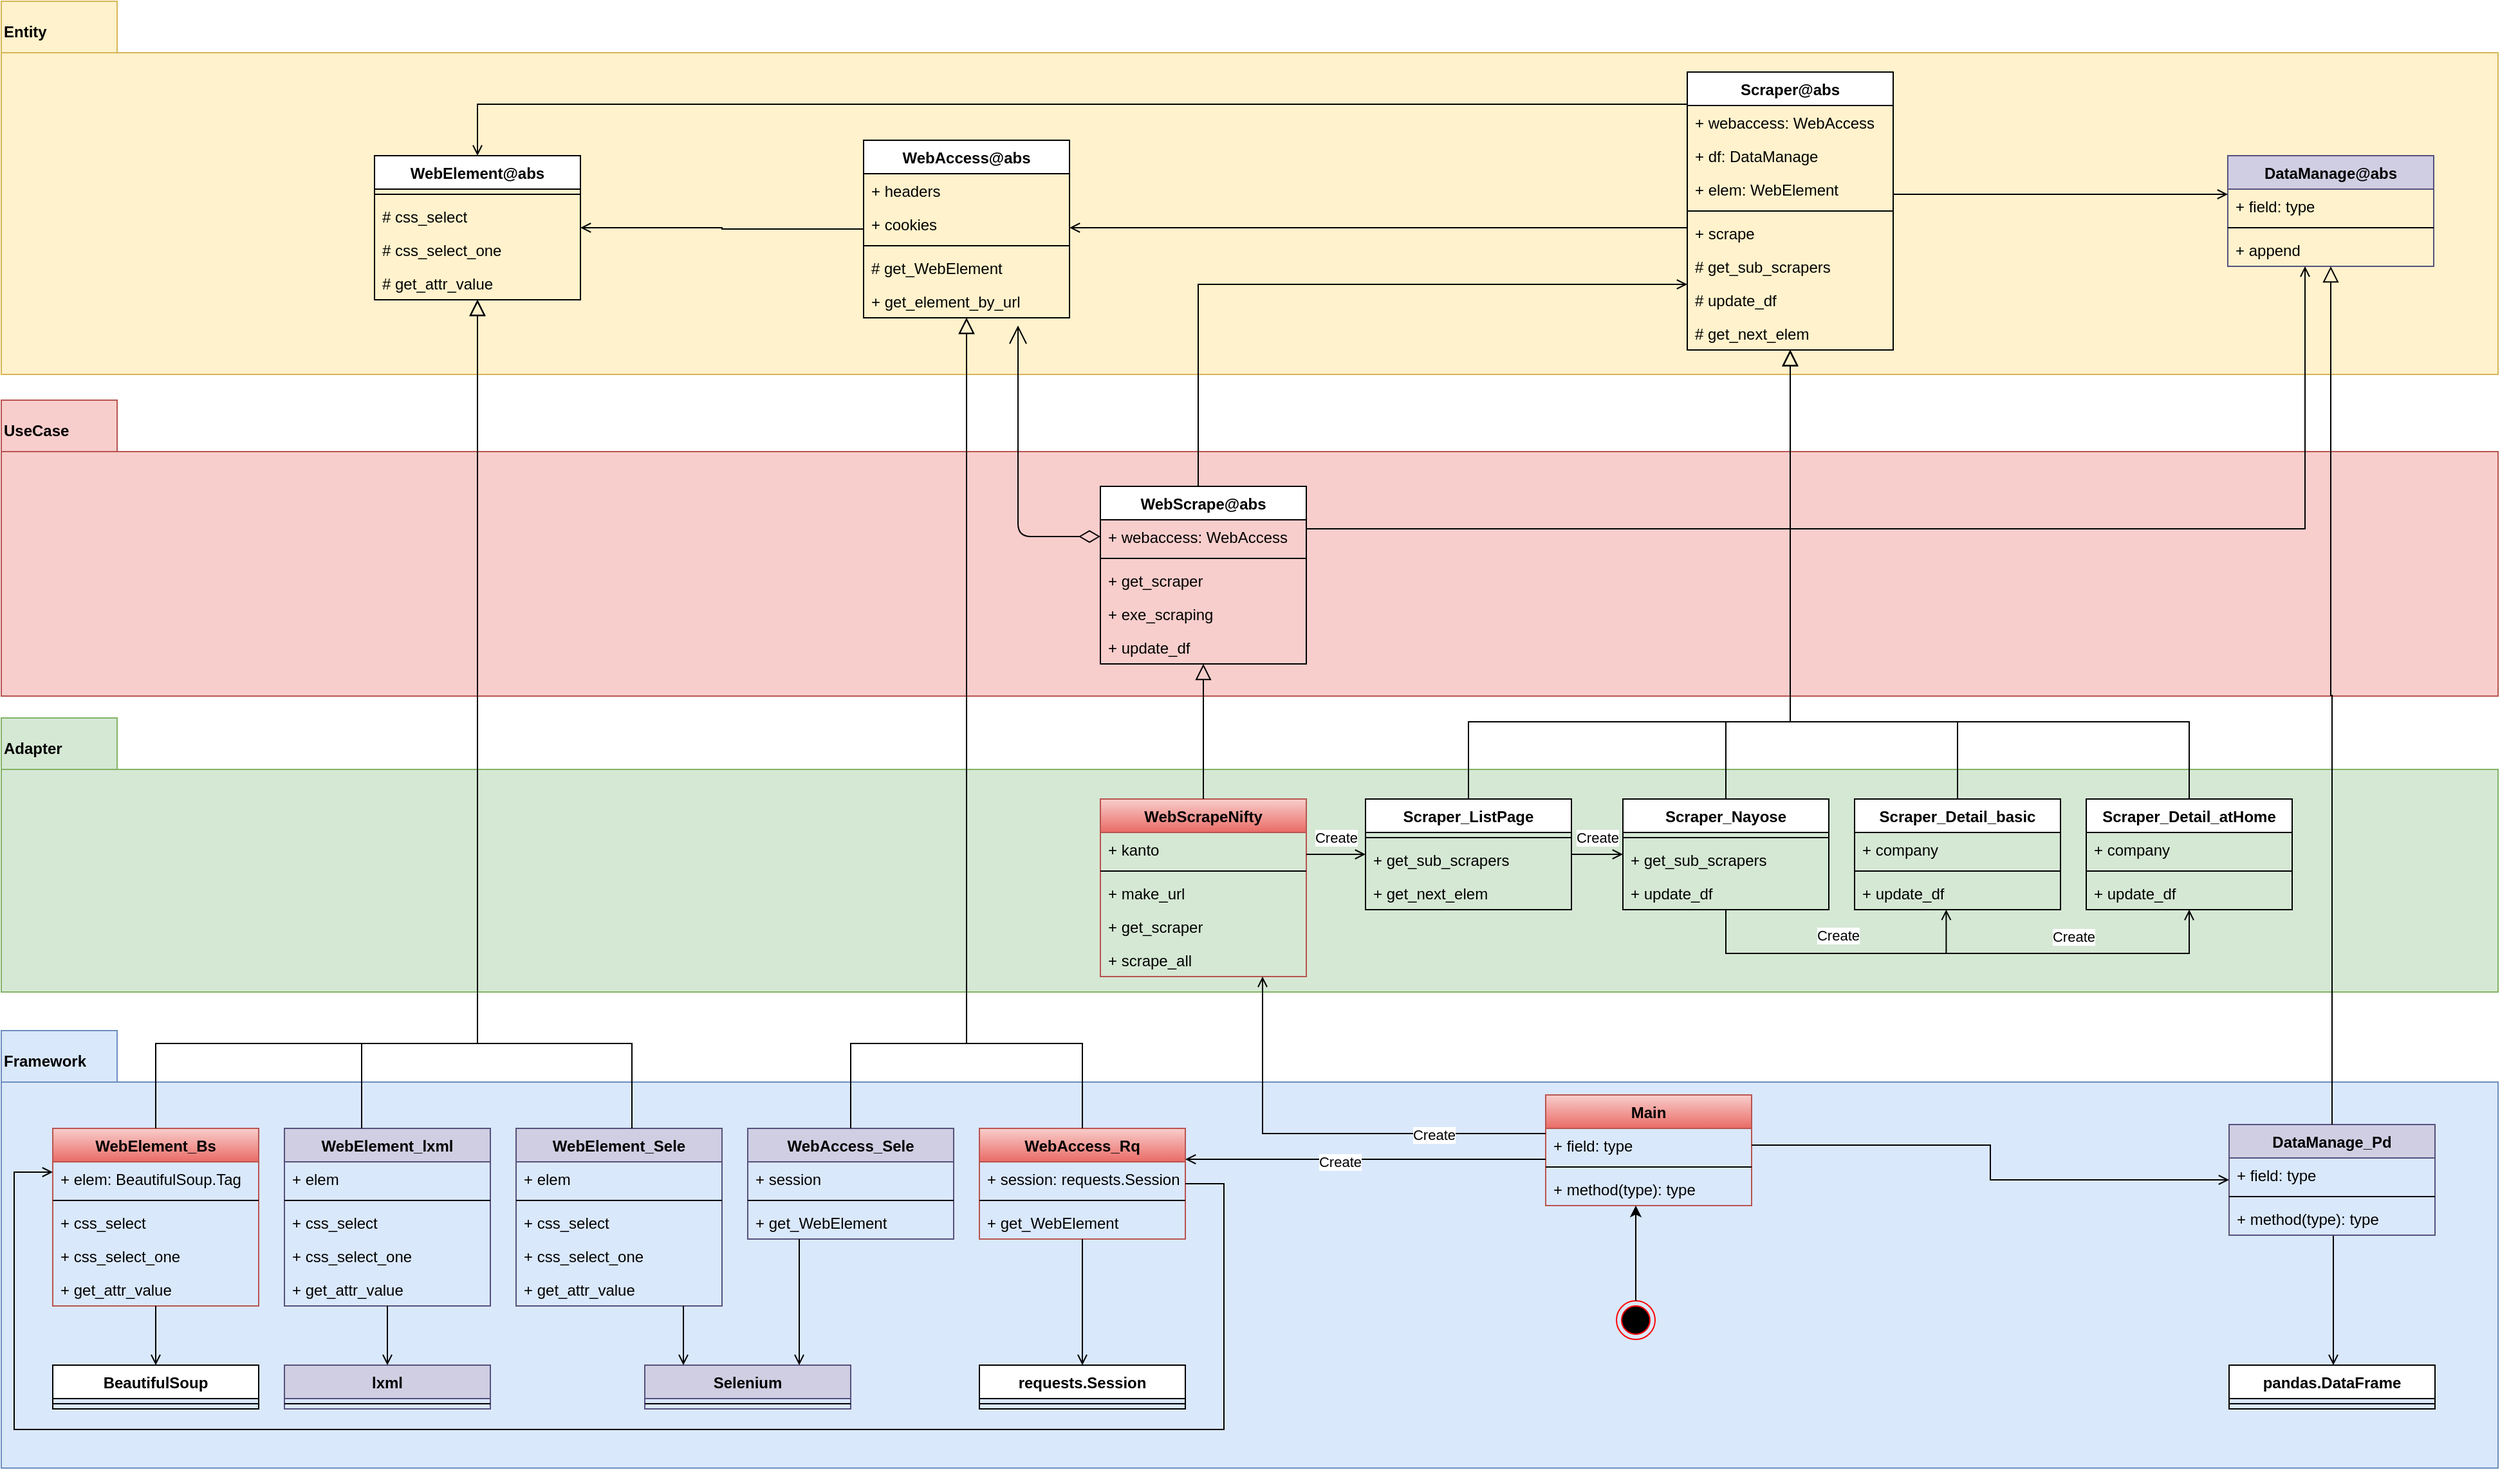 <mxfile version="14.6.13" type="device"><diagram id="C5RBs43oDa-KdzZeNtuy" name="Page-1"><mxGraphModel dx="2782" dy="967" grid="1" gridSize="10" guides="1" tooltips="1" connect="1" arrows="1" fold="1" page="1" pageScale="1" pageWidth="827" pageHeight="1169" math="0" shadow="0"><root><mxCell id="WIyWlLk6GJQsqaUBKTNV-0"/><mxCell id="WIyWlLk6GJQsqaUBKTNV-1" parent="WIyWlLk6GJQsqaUBKTNV-0"/><mxCell id="QwJdsq5c2TZ48bUvp5mV-26" value="Framework" style="shape=folder;fontStyle=1;spacingTop=10;tabWidth=90;tabHeight=40;tabPosition=left;html=1;verticalAlign=top;align=left;fillColor=#dae8fc;strokeColor=#6c8ebf;" parent="WIyWlLk6GJQsqaUBKTNV-1" vertex="1"><mxGeometry x="-600" y="870" width="1940" height="340" as="geometry"/></mxCell><mxCell id="QwJdsq5c2TZ48bUvp5mV-24" value="Entity" style="shape=folder;fontStyle=1;spacingTop=10;tabWidth=90;tabHeight=40;tabPosition=left;html=1;verticalAlign=top;align=left;fillColor=#fff2cc;strokeColor=#d6b656;" parent="WIyWlLk6GJQsqaUBKTNV-1" vertex="1"><mxGeometry x="-600" y="70" width="1940" height="290" as="geometry"/></mxCell><mxCell id="QwJdsq5c2TZ48bUvp5mV-22" value="Adapter" style="shape=folder;fontStyle=1;spacingTop=10;tabWidth=90;tabHeight=40;tabPosition=left;html=1;verticalAlign=top;align=left;fillColor=#d5e8d4;strokeColor=#82b366;" parent="WIyWlLk6GJQsqaUBKTNV-1" vertex="1"><mxGeometry x="-600" y="627" width="1940" height="213" as="geometry"/></mxCell><mxCell id="QwJdsq5c2TZ48bUvp5mV-20" value="UseCase" style="shape=folder;fontStyle=1;spacingTop=10;tabWidth=90;tabHeight=40;tabPosition=left;html=1;verticalAlign=top;align=left;fillColor=#f8cecc;strokeColor=#b85450;" parent="WIyWlLk6GJQsqaUBKTNV-1" vertex="1"><mxGeometry x="-600" y="380" width="1940" height="230" as="geometry"/></mxCell><mxCell id="zkfFHV4jXpPFQw0GAbJ--16" value="" style="endArrow=block;endSize=10;endFill=0;shadow=0;strokeWidth=1;rounded=0;edgeStyle=elbowEdgeStyle;elbow=vertical;exitX=0.5;exitY=0;exitDx=0;exitDy=0;" parent="WIyWlLk6GJQsqaUBKTNV-1" source="zy61jj7YORoIsGIJVYtV-12" target="QwJdsq5c2TZ48bUvp5mV-3" edge="1"><mxGeometry width="160" relative="1" as="geometry"><mxPoint x="210" y="463" as="sourcePoint"/><mxPoint x="660" y="700" as="targetPoint"/><Array as="points"><mxPoint x="660" y="630"/></Array></mxGeometry></mxCell><mxCell id="zy61jj7YORoIsGIJVYtV-0" value="WebScrape@abs" style="swimlane;fontStyle=1;align=center;verticalAlign=top;childLayout=stackLayout;horizontal=1;startSize=26;horizontalStack=0;resizeParent=1;resizeParentMax=0;resizeLast=0;collapsible=1;marginBottom=0;" parent="WIyWlLk6GJQsqaUBKTNV-1" vertex="1"><mxGeometry x="254" y="447" width="160" height="138" as="geometry"/></mxCell><mxCell id="zy61jj7YORoIsGIJVYtV-1" value="+ webaccess: WebAccess" style="text;strokeColor=none;fillColor=none;align=left;verticalAlign=top;spacingLeft=4;spacingRight=4;overflow=hidden;rotatable=0;points=[[0,0.5],[1,0.5]];portConstraint=eastwest;" parent="zy61jj7YORoIsGIJVYtV-0" vertex="1"><mxGeometry y="26" width="160" height="26" as="geometry"/></mxCell><mxCell id="zy61jj7YORoIsGIJVYtV-2" value="" style="line;strokeWidth=1;fillColor=none;align=left;verticalAlign=middle;spacingTop=-1;spacingLeft=3;spacingRight=3;rotatable=0;labelPosition=right;points=[];portConstraint=eastwest;" parent="zy61jj7YORoIsGIJVYtV-0" vertex="1"><mxGeometry y="52" width="160" height="8" as="geometry"/></mxCell><mxCell id="zy61jj7YORoIsGIJVYtV-33" value="+ get_scraper" style="text;strokeColor=none;fillColor=none;align=left;verticalAlign=top;spacingLeft=4;spacingRight=4;overflow=hidden;rotatable=0;points=[[0,0.5],[1,0.5]];portConstraint=eastwest;" parent="zy61jj7YORoIsGIJVYtV-0" vertex="1"><mxGeometry y="60" width="160" height="26" as="geometry"/></mxCell><mxCell id="zy61jj7YORoIsGIJVYtV-3" value="+ exe_scraping" style="text;strokeColor=none;fillColor=none;align=left;verticalAlign=top;spacingLeft=4;spacingRight=4;overflow=hidden;rotatable=0;points=[[0,0.5],[1,0.5]];portConstraint=eastwest;" parent="zy61jj7YORoIsGIJVYtV-0" vertex="1"><mxGeometry y="86" width="160" height="26" as="geometry"/></mxCell><mxCell id="c8L83GlxdkE4taiBpQjL-0" value="+ update_df" style="text;strokeColor=none;fillColor=none;align=left;verticalAlign=top;spacingLeft=4;spacingRight=4;overflow=hidden;rotatable=0;points=[[0,0.5],[1,0.5]];portConstraint=eastwest;" vertex="1" parent="zy61jj7YORoIsGIJVYtV-0"><mxGeometry y="112" width="160" height="26" as="geometry"/></mxCell><mxCell id="zy61jj7YORoIsGIJVYtV-4" value="WebScrapeNifty" style="swimlane;fontStyle=1;align=center;verticalAlign=top;childLayout=stackLayout;horizontal=1;startSize=26;horizontalStack=0;resizeParent=1;resizeParentMax=0;resizeLast=0;collapsible=1;marginBottom=0;gradientColor=#ea6b66;fillColor=#f8cecc;strokeColor=#b85450;" parent="WIyWlLk6GJQsqaUBKTNV-1" vertex="1"><mxGeometry x="254" y="690" width="160" height="138" as="geometry"/></mxCell><mxCell id="zy61jj7YORoIsGIJVYtV-5" value="+ kanto" style="text;strokeColor=none;fillColor=none;align=left;verticalAlign=top;spacingLeft=4;spacingRight=4;overflow=hidden;rotatable=0;points=[[0,0.5],[1,0.5]];portConstraint=eastwest;" parent="zy61jj7YORoIsGIJVYtV-4" vertex="1"><mxGeometry y="26" width="160" height="26" as="geometry"/></mxCell><mxCell id="zy61jj7YORoIsGIJVYtV-6" value="" style="line;strokeWidth=1;fillColor=none;align=left;verticalAlign=middle;spacingTop=-1;spacingLeft=3;spacingRight=3;rotatable=0;labelPosition=right;points=[];portConstraint=eastwest;" parent="zy61jj7YORoIsGIJVYtV-4" vertex="1"><mxGeometry y="52" width="160" height="8" as="geometry"/></mxCell><mxCell id="zy61jj7YORoIsGIJVYtV-7" value="+ make_url" style="text;strokeColor=none;fillColor=none;align=left;verticalAlign=top;spacingLeft=4;spacingRight=4;overflow=hidden;rotatable=0;points=[[0,0.5],[1,0.5]];portConstraint=eastwest;" parent="zy61jj7YORoIsGIJVYtV-4" vertex="1"><mxGeometry y="60" width="160" height="26" as="geometry"/></mxCell><mxCell id="c8L83GlxdkE4taiBpQjL-11" value="+ get_scraper" style="text;strokeColor=none;fillColor=none;align=left;verticalAlign=top;spacingLeft=4;spacingRight=4;overflow=hidden;rotatable=0;points=[[0,0.5],[1,0.5]];portConstraint=eastwest;" vertex="1" parent="zy61jj7YORoIsGIJVYtV-4"><mxGeometry y="86" width="160" height="26" as="geometry"/></mxCell><mxCell id="QwJdsq5c2TZ48bUvp5mV-16" value="+ scrape_all" style="text;strokeColor=none;fillColor=none;align=left;verticalAlign=top;spacingLeft=4;spacingRight=4;overflow=hidden;rotatable=0;points=[[0,0.5],[1,0.5]];portConstraint=eastwest;" parent="zy61jj7YORoIsGIJVYtV-4" vertex="1"><mxGeometry y="112" width="160" height="26" as="geometry"/></mxCell><mxCell id="zy61jj7YORoIsGIJVYtV-8" value="Scraper@abs" style="swimlane;fontStyle=1;align=center;verticalAlign=top;childLayout=stackLayout;horizontal=1;startSize=26;horizontalStack=0;resizeParent=1;resizeParentMax=0;resizeLast=0;collapsible=1;marginBottom=0;" parent="WIyWlLk6GJQsqaUBKTNV-1" vertex="1"><mxGeometry x="710" y="125" width="160" height="216" as="geometry"/></mxCell><mxCell id="zy61jj7YORoIsGIJVYtV-9" value="+ webaccess: WebAccess" style="text;strokeColor=none;fillColor=none;align=left;verticalAlign=top;spacingLeft=4;spacingRight=4;overflow=hidden;rotatable=0;points=[[0,0.5],[1,0.5]];portConstraint=eastwest;" parent="zy61jj7YORoIsGIJVYtV-8" vertex="1"><mxGeometry y="26" width="160" height="26" as="geometry"/></mxCell><mxCell id="QwJdsq5c2TZ48bUvp5mV-18" value="+ df: DataManage" style="text;strokeColor=none;fillColor=none;align=left;verticalAlign=top;spacingLeft=4;spacingRight=4;overflow=hidden;rotatable=0;points=[[0,0.5],[1,0.5]];portConstraint=eastwest;" parent="zy61jj7YORoIsGIJVYtV-8" vertex="1"><mxGeometry y="52" width="160" height="26" as="geometry"/></mxCell><mxCell id="QwJdsq5c2TZ48bUvp5mV-19" value="+ elem: WebElement" style="text;strokeColor=none;fillColor=none;align=left;verticalAlign=top;spacingLeft=4;spacingRight=4;overflow=hidden;rotatable=0;points=[[0,0.5],[1,0.5]];portConstraint=eastwest;" parent="zy61jj7YORoIsGIJVYtV-8" vertex="1"><mxGeometry y="78" width="160" height="26" as="geometry"/></mxCell><mxCell id="zy61jj7YORoIsGIJVYtV-10" value="" style="line;strokeWidth=1;fillColor=none;align=left;verticalAlign=middle;spacingTop=-1;spacingLeft=3;spacingRight=3;rotatable=0;labelPosition=right;points=[];portConstraint=eastwest;" parent="zy61jj7YORoIsGIJVYtV-8" vertex="1"><mxGeometry y="104" width="160" height="8" as="geometry"/></mxCell><mxCell id="QwJdsq5c2TZ48bUvp5mV-0" value="+ scrape" style="text;strokeColor=none;fillColor=none;align=left;verticalAlign=top;spacingLeft=4;spacingRight=4;overflow=hidden;rotatable=0;points=[[0,0.5],[1,0.5]];portConstraint=eastwest;" parent="zy61jj7YORoIsGIJVYtV-8" vertex="1"><mxGeometry y="112" width="160" height="26" as="geometry"/></mxCell><mxCell id="QwJdsq5c2TZ48bUvp5mV-1" value="# get_sub_scrapers" style="text;strokeColor=none;fillColor=none;align=left;verticalAlign=top;spacingLeft=4;spacingRight=4;overflow=hidden;rotatable=0;points=[[0,0.5],[1,0.5]];portConstraint=eastwest;" parent="zy61jj7YORoIsGIJVYtV-8" vertex="1"><mxGeometry y="138" width="160" height="26" as="geometry"/></mxCell><mxCell id="QwJdsq5c2TZ48bUvp5mV-2" value="# update_df" style="text;strokeColor=none;fillColor=none;align=left;verticalAlign=top;spacingLeft=4;spacingRight=4;overflow=hidden;rotatable=0;points=[[0,0.5],[1,0.5]];portConstraint=eastwest;" parent="zy61jj7YORoIsGIJVYtV-8" vertex="1"><mxGeometry y="164" width="160" height="26" as="geometry"/></mxCell><mxCell id="QwJdsq5c2TZ48bUvp5mV-3" value="# get_next_elem" style="text;strokeColor=none;fillColor=none;align=left;verticalAlign=top;spacingLeft=4;spacingRight=4;overflow=hidden;rotatable=0;points=[[0,0.5],[1,0.5]];portConstraint=eastwest;" parent="zy61jj7YORoIsGIJVYtV-8" vertex="1"><mxGeometry y="190" width="160" height="26" as="geometry"/></mxCell><mxCell id="zy61jj7YORoIsGIJVYtV-12" value="Scraper_ListPage" style="swimlane;fontStyle=1;align=center;verticalAlign=top;childLayout=stackLayout;horizontal=1;startSize=26;horizontalStack=0;resizeParent=1;resizeParentMax=0;resizeLast=0;collapsible=1;marginBottom=0;" parent="WIyWlLk6GJQsqaUBKTNV-1" vertex="1"><mxGeometry x="460" y="690" width="160" height="86" as="geometry"/></mxCell><mxCell id="zy61jj7YORoIsGIJVYtV-14" value="" style="line;strokeWidth=1;fillColor=none;align=left;verticalAlign=middle;spacingTop=-1;spacingLeft=3;spacingRight=3;rotatable=0;labelPosition=right;points=[];portConstraint=eastwest;" parent="zy61jj7YORoIsGIJVYtV-12" vertex="1"><mxGeometry y="26" width="160" height="8" as="geometry"/></mxCell><mxCell id="QwJdsq5c2TZ48bUvp5mV-14" value="+ get_sub_scrapers" style="text;strokeColor=none;fillColor=none;align=left;verticalAlign=top;spacingLeft=4;spacingRight=4;overflow=hidden;rotatable=0;points=[[0,0.5],[1,0.5]];portConstraint=eastwest;" parent="zy61jj7YORoIsGIJVYtV-12" vertex="1"><mxGeometry y="34" width="160" height="26" as="geometry"/></mxCell><mxCell id="zy61jj7YORoIsGIJVYtV-15" value="+ get_next_elem" style="text;strokeColor=none;fillColor=none;align=left;verticalAlign=top;spacingLeft=4;spacingRight=4;overflow=hidden;rotatable=0;points=[[0,0.5],[1,0.5]];portConstraint=eastwest;" parent="zy61jj7YORoIsGIJVYtV-12" vertex="1"><mxGeometry y="60" width="160" height="26" as="geometry"/></mxCell><mxCell id="zy61jj7YORoIsGIJVYtV-18" value="Scraper_Nayose" style="swimlane;fontStyle=1;align=center;verticalAlign=top;childLayout=stackLayout;horizontal=1;startSize=26;horizontalStack=0;resizeParent=1;resizeParentMax=0;resizeLast=0;collapsible=1;marginBottom=0;" parent="WIyWlLk6GJQsqaUBKTNV-1" vertex="1"><mxGeometry x="660" y="690" width="160" height="86" as="geometry"/></mxCell><mxCell id="zy61jj7YORoIsGIJVYtV-20" value="" style="line;strokeWidth=1;fillColor=none;align=left;verticalAlign=middle;spacingTop=-1;spacingLeft=3;spacingRight=3;rotatable=0;labelPosition=right;points=[];portConstraint=eastwest;" parent="zy61jj7YORoIsGIJVYtV-18" vertex="1"><mxGeometry y="26" width="160" height="8" as="geometry"/></mxCell><mxCell id="QwJdsq5c2TZ48bUvp5mV-15" value="+ get_sub_scrapers" style="text;strokeColor=none;fillColor=none;align=left;verticalAlign=top;spacingLeft=4;spacingRight=4;overflow=hidden;rotatable=0;points=[[0,0.5],[1,0.5]];portConstraint=eastwest;" parent="zy61jj7YORoIsGIJVYtV-18" vertex="1"><mxGeometry y="34" width="160" height="26" as="geometry"/></mxCell><mxCell id="zy61jj7YORoIsGIJVYtV-21" value="+ update_df" style="text;strokeColor=none;fillColor=none;align=left;verticalAlign=top;spacingLeft=4;spacingRight=4;overflow=hidden;rotatable=0;points=[[0,0.5],[1,0.5]];portConstraint=eastwest;" parent="zy61jj7YORoIsGIJVYtV-18" vertex="1"><mxGeometry y="60" width="160" height="26" as="geometry"/></mxCell><mxCell id="zy61jj7YORoIsGIJVYtV-22" value="" style="endArrow=block;endSize=10;endFill=0;shadow=0;strokeWidth=1;rounded=0;edgeStyle=elbowEdgeStyle;elbow=vertical;exitX=0.5;exitY=0;exitDx=0;exitDy=0;entryX=0.5;entryY=1;entryDx=0;entryDy=0;entryPerimeter=0;" parent="WIyWlLk6GJQsqaUBKTNV-1" source="zy61jj7YORoIsGIJVYtV-18" target="QwJdsq5c2TZ48bUvp5mV-3" edge="1"><mxGeometry width="160" relative="1" as="geometry"><mxPoint x="950" y="356" as="sourcePoint"/><mxPoint x="730" y="610" as="targetPoint"/><Array as="points"><mxPoint x="790" y="630"/></Array></mxGeometry></mxCell><mxCell id="zy61jj7YORoIsGIJVYtV-23" value="Scraper_Detail_basic" style="swimlane;fontStyle=1;align=center;verticalAlign=top;childLayout=stackLayout;horizontal=1;startSize=26;horizontalStack=0;resizeParent=1;resizeParentMax=0;resizeLast=0;collapsible=1;marginBottom=0;" parent="WIyWlLk6GJQsqaUBKTNV-1" vertex="1"><mxGeometry x="840" y="690" width="160" height="86" as="geometry"/></mxCell><mxCell id="zy61jj7YORoIsGIJVYtV-24" value="+ company" style="text;strokeColor=none;fillColor=none;align=left;verticalAlign=top;spacingLeft=4;spacingRight=4;overflow=hidden;rotatable=0;points=[[0,0.5],[1,0.5]];portConstraint=eastwest;" parent="zy61jj7YORoIsGIJVYtV-23" vertex="1"><mxGeometry y="26" width="160" height="26" as="geometry"/></mxCell><mxCell id="zy61jj7YORoIsGIJVYtV-25" value="" style="line;strokeWidth=1;fillColor=none;align=left;verticalAlign=middle;spacingTop=-1;spacingLeft=3;spacingRight=3;rotatable=0;labelPosition=right;points=[];portConstraint=eastwest;" parent="zy61jj7YORoIsGIJVYtV-23" vertex="1"><mxGeometry y="52" width="160" height="8" as="geometry"/></mxCell><mxCell id="zy61jj7YORoIsGIJVYtV-26" value="+ update_df" style="text;strokeColor=none;fillColor=none;align=left;verticalAlign=top;spacingLeft=4;spacingRight=4;overflow=hidden;rotatable=0;points=[[0,0.5],[1,0.5]];portConstraint=eastwest;" parent="zy61jj7YORoIsGIJVYtV-23" vertex="1"><mxGeometry y="60" width="160" height="26" as="geometry"/></mxCell><mxCell id="zy61jj7YORoIsGIJVYtV-27" value="" style="endArrow=block;endSize=10;endFill=0;shadow=0;strokeWidth=1;rounded=0;edgeStyle=elbowEdgeStyle;elbow=vertical;" parent="WIyWlLk6GJQsqaUBKTNV-1" source="zy61jj7YORoIsGIJVYtV-23" target="zy61jj7YORoIsGIJVYtV-8" edge="1"><mxGeometry width="160" relative="1" as="geometry"><mxPoint x="1150" y="356" as="sourcePoint"/><mxPoint x="790" y="650" as="targetPoint"/><Array as="points"><mxPoint x="790" y="630"/></Array></mxGeometry></mxCell><mxCell id="zy61jj7YORoIsGIJVYtV-28" value="" style="endArrow=block;endSize=10;endFill=0;shadow=0;strokeWidth=1;rounded=0;exitX=0.5;exitY=0;exitDx=0;exitDy=0;edgeStyle=elbowEdgeStyle;" parent="WIyWlLk6GJQsqaUBKTNV-1" source="zy61jj7YORoIsGIJVYtV-4" target="zy61jj7YORoIsGIJVYtV-0" edge="1"><mxGeometry width="160" relative="1" as="geometry"><mxPoint x="380" y="864.5" as="sourcePoint"/><mxPoint x="308.08" y="600.988" as="targetPoint"/></mxGeometry></mxCell><mxCell id="zy61jj7YORoIsGIJVYtV-30" style="edgeStyle=orthogonalEdgeStyle;rounded=0;orthogonalLoop=1;jettySize=auto;html=1;endArrow=open;endFill=0;" parent="WIyWlLk6GJQsqaUBKTNV-1" source="zy61jj7YORoIsGIJVYtV-4" target="zy61jj7YORoIsGIJVYtV-12" edge="1"><mxGeometry relative="1" as="geometry"><mxPoint x="389" y="703" as="sourcePoint"/><mxPoint x="440" y="703" as="targetPoint"/><Array as="points"><mxPoint x="430" y="733"/><mxPoint x="430" y="733"/></Array></mxGeometry></mxCell><mxCell id="QwJdsq5c2TZ48bUvp5mV-179" value="Create" style="edgeLabel;html=1;align=center;verticalAlign=middle;resizable=0;points=[];" parent="zy61jj7YORoIsGIJVYtV-30" vertex="1" connectable="0"><mxGeometry x="-0.362" relative="1" as="geometry"><mxPoint x="8" y="-13" as="offset"/></mxGeometry></mxCell><mxCell id="QwJdsq5c2TZ48bUvp5mV-5" style="edgeStyle=orthogonalEdgeStyle;rounded=0;orthogonalLoop=1;jettySize=auto;html=1;endArrow=open;endFill=0;" parent="WIyWlLk6GJQsqaUBKTNV-1" source="zy61jj7YORoIsGIJVYtV-12" target="zy61jj7YORoIsGIJVYtV-18" edge="1"><mxGeometry relative="1" as="geometry"><mxPoint x="600" y="705" as="sourcePoint"/><mxPoint x="650" y="705" as="targetPoint"/><Array as="points"/></mxGeometry></mxCell><mxCell id="QwJdsq5c2TZ48bUvp5mV-110" value="Create" style="edgeLabel;html=1;align=center;verticalAlign=middle;resizable=0;points=[];" parent="QwJdsq5c2TZ48bUvp5mV-5" vertex="1" connectable="0"><mxGeometry x="0.225" relative="1" as="geometry"><mxPoint x="-5" y="-13" as="offset"/></mxGeometry></mxCell><mxCell id="QwJdsq5c2TZ48bUvp5mV-6" style="edgeStyle=elbowEdgeStyle;rounded=0;orthogonalLoop=1;jettySize=auto;html=1;elbow=vertical;entryX=0.445;entryY=0.998;entryDx=0;entryDy=0;entryPerimeter=0;endArrow=open;endFill=0;" parent="WIyWlLk6GJQsqaUBKTNV-1" source="zy61jj7YORoIsGIJVYtV-18" target="zy61jj7YORoIsGIJVYtV-26" edge="1"><mxGeometry relative="1" as="geometry"><mxPoint x="380" y="909" as="sourcePoint"/><mxPoint x="550" y="831" as="targetPoint"/><Array as="points"><mxPoint x="840" y="810"/></Array></mxGeometry></mxCell><mxCell id="QwJdsq5c2TZ48bUvp5mV-113" value="Create" style="edgeLabel;html=1;align=center;verticalAlign=middle;resizable=0;points=[];" parent="QwJdsq5c2TZ48bUvp5mV-6" vertex="1" connectable="0"><mxGeometry x="0.859" y="1" relative="1" as="geometry"><mxPoint x="-83" y="3" as="offset"/></mxGeometry></mxCell><mxCell id="QwJdsq5c2TZ48bUvp5mV-7" value="Scraper_Detail_atHome" style="swimlane;fontStyle=1;align=center;verticalAlign=top;childLayout=stackLayout;horizontal=1;startSize=26;horizontalStack=0;resizeParent=1;resizeParentMax=0;resizeLast=0;collapsible=1;marginBottom=0;" parent="WIyWlLk6GJQsqaUBKTNV-1" vertex="1"><mxGeometry x="1020" y="690" width="160" height="86" as="geometry"/></mxCell><mxCell id="QwJdsq5c2TZ48bUvp5mV-8" value="+ company" style="text;strokeColor=none;fillColor=none;align=left;verticalAlign=top;spacingLeft=4;spacingRight=4;overflow=hidden;rotatable=0;points=[[0,0.5],[1,0.5]];portConstraint=eastwest;" parent="QwJdsq5c2TZ48bUvp5mV-7" vertex="1"><mxGeometry y="26" width="160" height="26" as="geometry"/></mxCell><mxCell id="QwJdsq5c2TZ48bUvp5mV-9" value="" style="line;strokeWidth=1;fillColor=none;align=left;verticalAlign=middle;spacingTop=-1;spacingLeft=3;spacingRight=3;rotatable=0;labelPosition=right;points=[];portConstraint=eastwest;" parent="QwJdsq5c2TZ48bUvp5mV-7" vertex="1"><mxGeometry y="52" width="160" height="8" as="geometry"/></mxCell><mxCell id="QwJdsq5c2TZ48bUvp5mV-10" value="+ update_df" style="text;strokeColor=none;fillColor=none;align=left;verticalAlign=top;spacingLeft=4;spacingRight=4;overflow=hidden;rotatable=0;points=[[0,0.5],[1,0.5]];portConstraint=eastwest;" parent="QwJdsq5c2TZ48bUvp5mV-7" vertex="1"><mxGeometry y="60" width="160" height="26" as="geometry"/></mxCell><mxCell id="QwJdsq5c2TZ48bUvp5mV-11" value="" style="endArrow=block;endSize=10;endFill=0;shadow=0;strokeWidth=1;rounded=0;edgeStyle=elbowEdgeStyle;elbow=vertical;" parent="WIyWlLk6GJQsqaUBKTNV-1" source="QwJdsq5c2TZ48bUvp5mV-7" target="QwJdsq5c2TZ48bUvp5mV-3" edge="1"><mxGeometry width="160" relative="1" as="geometry"><mxPoint x="940" y="710" as="sourcePoint"/><mxPoint x="740" y="620" as="targetPoint"/><Array as="points"><mxPoint x="930" y="630"/></Array></mxGeometry></mxCell><mxCell id="QwJdsq5c2TZ48bUvp5mV-13" style="edgeStyle=elbowEdgeStyle;rounded=0;orthogonalLoop=1;jettySize=auto;html=1;elbow=vertical;endArrow=open;endFill=0;" parent="WIyWlLk6GJQsqaUBKTNV-1" source="zy61jj7YORoIsGIJVYtV-18" target="QwJdsq5c2TZ48bUvp5mV-10" edge="1"><mxGeometry relative="1" as="geometry"><mxPoint x="830" y="743" as="sourcePoint"/><mxPoint x="950" y="800" as="targetPoint"/><Array as="points"><mxPoint x="930" y="810"/></Array></mxGeometry></mxCell><mxCell id="QwJdsq5c2TZ48bUvp5mV-112" value="Create" style="edgeLabel;html=1;align=center;verticalAlign=middle;resizable=0;points=[];" parent="QwJdsq5c2TZ48bUvp5mV-13" vertex="1" connectable="0"><mxGeometry x="-0.446" y="1" relative="1" as="geometry"><mxPoint x="185" y="-12" as="offset"/></mxGeometry></mxCell><mxCell id="QwJdsq5c2TZ48bUvp5mV-25" style="edgeStyle=orthogonalEdgeStyle;rounded=0;orthogonalLoop=1;jettySize=auto;html=1;endArrow=open;endFill=0;" parent="WIyWlLk6GJQsqaUBKTNV-1" source="zy61jj7YORoIsGIJVYtV-0" target="zy61jj7YORoIsGIJVYtV-8" edge="1"><mxGeometry relative="1" as="geometry"><mxPoint x="399" y="783" as="sourcePoint"/><mxPoint x="450" y="783" as="targetPoint"/><Array as="points"><mxPoint x="330" y="290"/></Array></mxGeometry></mxCell><mxCell id="QwJdsq5c2TZ48bUvp5mV-47" value="pandas.DataFrame" style="swimlane;fontStyle=1;align=center;verticalAlign=top;childLayout=stackLayout;horizontal=1;startSize=26;horizontalStack=0;resizeParent=1;resizeParentMax=0;resizeLast=0;collapsible=1;marginBottom=0;" parent="WIyWlLk6GJQsqaUBKTNV-1" vertex="1"><mxGeometry x="1131" y="1130" width="160" height="34" as="geometry"/></mxCell><mxCell id="QwJdsq5c2TZ48bUvp5mV-49" value="" style="line;strokeWidth=1;fillColor=none;align=left;verticalAlign=middle;spacingTop=-1;spacingLeft=3;spacingRight=3;rotatable=0;labelPosition=right;points=[];portConstraint=eastwest;" parent="QwJdsq5c2TZ48bUvp5mV-47" vertex="1"><mxGeometry y="26" width="160" height="8" as="geometry"/></mxCell><mxCell id="QwJdsq5c2TZ48bUvp5mV-94" style="edgeStyle=orthogonalEdgeStyle;rounded=0;orthogonalLoop=1;jettySize=auto;html=1;endArrow=open;endFill=0;" parent="WIyWlLk6GJQsqaUBKTNV-1" source="QwJdsq5c2TZ48bUvp5mV-95" target="QwJdsq5c2TZ48bUvp5mV-47" edge="1"><mxGeometry relative="1" as="geometry"><mxPoint x="960" y="1042" as="sourcePoint"/><mxPoint x="1200" y="1086" as="targetPoint"/><Array as="points"><mxPoint x="1212" y="1060"/><mxPoint x="1212" y="1060"/></Array></mxGeometry></mxCell><mxCell id="QwJdsq5c2TZ48bUvp5mV-95" value="DataManage_Pd" style="swimlane;fontStyle=1;align=center;verticalAlign=top;childLayout=stackLayout;horizontal=1;startSize=26;horizontalStack=0;resizeParent=1;resizeParentMax=0;resizeLast=0;collapsible=1;marginBottom=0;fillColor=#d0cee2;strokeColor=#56517e;" parent="WIyWlLk6GJQsqaUBKTNV-1" vertex="1"><mxGeometry x="1131" y="943" width="160" height="86" as="geometry"/></mxCell><mxCell id="QwJdsq5c2TZ48bUvp5mV-96" value="+ field: type" style="text;strokeColor=none;fillColor=none;align=left;verticalAlign=top;spacingLeft=4;spacingRight=4;overflow=hidden;rotatable=0;points=[[0,0.5],[1,0.5]];portConstraint=eastwest;" parent="QwJdsq5c2TZ48bUvp5mV-95" vertex="1"><mxGeometry y="26" width="160" height="26" as="geometry"/></mxCell><mxCell id="QwJdsq5c2TZ48bUvp5mV-97" value="" style="line;strokeWidth=1;fillColor=none;align=left;verticalAlign=middle;spacingTop=-1;spacingLeft=3;spacingRight=3;rotatable=0;labelPosition=right;points=[];portConstraint=eastwest;" parent="QwJdsq5c2TZ48bUvp5mV-95" vertex="1"><mxGeometry y="52" width="160" height="8" as="geometry"/></mxCell><mxCell id="QwJdsq5c2TZ48bUvp5mV-98" value="+ method(type): type" style="text;strokeColor=none;fillColor=none;align=left;verticalAlign=top;spacingLeft=4;spacingRight=4;overflow=hidden;rotatable=0;points=[[0,0.5],[1,0.5]];portConstraint=eastwest;" parent="QwJdsq5c2TZ48bUvp5mV-95" vertex="1"><mxGeometry y="60" width="160" height="26" as="geometry"/></mxCell><mxCell id="QwJdsq5c2TZ48bUvp5mV-100" value="DataManage@abs" style="swimlane;fontStyle=1;align=center;verticalAlign=top;childLayout=stackLayout;horizontal=1;startSize=26;horizontalStack=0;resizeParent=1;resizeParentMax=0;resizeLast=0;collapsible=1;marginBottom=0;fillColor=#d0cee2;strokeColor=#56517e;" parent="WIyWlLk6GJQsqaUBKTNV-1" vertex="1"><mxGeometry x="1130" y="190" width="160" height="86" as="geometry"/></mxCell><mxCell id="QwJdsq5c2TZ48bUvp5mV-101" value="+ field: type" style="text;strokeColor=none;fillColor=none;align=left;verticalAlign=top;spacingLeft=4;spacingRight=4;overflow=hidden;rotatable=0;points=[[0,0.5],[1,0.5]];portConstraint=eastwest;" parent="QwJdsq5c2TZ48bUvp5mV-100" vertex="1"><mxGeometry y="26" width="160" height="26" as="geometry"/></mxCell><mxCell id="QwJdsq5c2TZ48bUvp5mV-102" value="" style="line;strokeWidth=1;fillColor=none;align=left;verticalAlign=middle;spacingTop=-1;spacingLeft=3;spacingRight=3;rotatable=0;labelPosition=right;points=[];portConstraint=eastwest;" parent="QwJdsq5c2TZ48bUvp5mV-100" vertex="1"><mxGeometry y="52" width="160" height="8" as="geometry"/></mxCell><mxCell id="QwJdsq5c2TZ48bUvp5mV-103" value="+ append" style="text;strokeColor=none;fillColor=none;align=left;verticalAlign=top;spacingLeft=4;spacingRight=4;overflow=hidden;rotatable=0;points=[[0,0.5],[1,0.5]];portConstraint=eastwest;" parent="QwJdsq5c2TZ48bUvp5mV-100" vertex="1"><mxGeometry y="60" width="160" height="26" as="geometry"/></mxCell><mxCell id="QwJdsq5c2TZ48bUvp5mV-106" style="edgeStyle=orthogonalEdgeStyle;rounded=0;orthogonalLoop=1;jettySize=auto;html=1;endArrow=open;endFill=0;" parent="WIyWlLk6GJQsqaUBKTNV-1" source="zy61jj7YORoIsGIJVYtV-8" target="QwJdsq5c2TZ48bUvp5mV-100" edge="1"><mxGeometry relative="1" as="geometry"><mxPoint x="64.0" y="451" as="sourcePoint"/><mxPoint x="73" y="190" as="targetPoint"/><Array as="points"><mxPoint x="1000" y="220"/><mxPoint x="1000" y="220"/></Array></mxGeometry></mxCell><mxCell id="QwJdsq5c2TZ48bUvp5mV-108" style="edgeStyle=orthogonalEdgeStyle;rounded=0;orthogonalLoop=1;jettySize=auto;html=1;endArrow=open;endFill=0;" parent="WIyWlLk6GJQsqaUBKTNV-1" source="zy61jj7YORoIsGIJVYtV-8" target="QwJdsq5c2TZ48bUvp5mV-234" edge="1"><mxGeometry relative="1" as="geometry"><mxPoint x="710" y="193" as="sourcePoint"/><mxPoint x="230" y="205" as="targetPoint"/><Array as="points"><mxPoint x="600" y="246"/><mxPoint x="600" y="246"/></Array></mxGeometry></mxCell><mxCell id="QwJdsq5c2TZ48bUvp5mV-109" style="edgeStyle=orthogonalEdgeStyle;rounded=0;orthogonalLoop=1;jettySize=auto;html=1;endArrow=open;endFill=0;" parent="WIyWlLk6GJQsqaUBKTNV-1" source="zy61jj7YORoIsGIJVYtV-0" target="QwJdsq5c2TZ48bUvp5mV-100" edge="1"><mxGeometry relative="1" as="geometry"><mxPoint x="300" y="447.0" as="sourcePoint"/><mxPoint x="1130" y="480" as="targetPoint"/><Array as="points"><mxPoint x="1190" y="480"/></Array></mxGeometry></mxCell><mxCell id="QwJdsq5c2TZ48bUvp5mV-127" value="" style="endArrow=open;html=1;endSize=12;startArrow=diamondThin;startSize=14;startFill=0;edgeStyle=orthogonalEdgeStyle;align=left;verticalAlign=bottom;sourcePerimeterSpacing=6;targetPerimeterSpacing=6;exitX=0;exitY=0.5;exitDx=0;exitDy=0;" parent="WIyWlLk6GJQsqaUBKTNV-1" source="zy61jj7YORoIsGIJVYtV-1" target="QwJdsq5c2TZ48bUvp5mV-234" edge="1"><mxGeometry x="-1" y="3" relative="1" as="geometry"><mxPoint x="59" y="910" as="sourcePoint"/><mxPoint x="176" y="520" as="targetPoint"/><Array as="points"><mxPoint x="190" y="486"/></Array></mxGeometry></mxCell><mxCell id="QwJdsq5c2TZ48bUvp5mV-130" value="WebElement_Bs" style="swimlane;fontStyle=1;align=center;verticalAlign=top;childLayout=stackLayout;horizontal=1;startSize=26;horizontalStack=0;resizeParent=1;resizeParentMax=0;resizeLast=0;collapsible=1;marginBottom=0;gradientColor=#ea6b66;fillColor=#f8cecc;strokeColor=#b85450;" parent="WIyWlLk6GJQsqaUBKTNV-1" vertex="1"><mxGeometry x="-560" y="946" width="160" height="138" as="geometry"/></mxCell><mxCell id="QwJdsq5c2TZ48bUvp5mV-131" value="+ elem: BeautifulSoup.Tag" style="text;strokeColor=none;fillColor=none;align=left;verticalAlign=top;spacingLeft=4;spacingRight=4;overflow=hidden;rotatable=0;points=[[0,0.5],[1,0.5]];portConstraint=eastwest;" parent="QwJdsq5c2TZ48bUvp5mV-130" vertex="1"><mxGeometry y="26" width="160" height="26" as="geometry"/></mxCell><mxCell id="QwJdsq5c2TZ48bUvp5mV-132" value="" style="line;strokeWidth=1;fillColor=none;align=left;verticalAlign=middle;spacingTop=-1;spacingLeft=3;spacingRight=3;rotatable=0;labelPosition=right;points=[];portConstraint=eastwest;" parent="QwJdsq5c2TZ48bUvp5mV-130" vertex="1"><mxGeometry y="52" width="160" height="8" as="geometry"/></mxCell><mxCell id="QwJdsq5c2TZ48bUvp5mV-133" value="+ css_select" style="text;strokeColor=none;fillColor=none;align=left;verticalAlign=top;spacingLeft=4;spacingRight=4;overflow=hidden;rotatable=0;points=[[0,0.5],[1,0.5]];portConstraint=eastwest;" parent="QwJdsq5c2TZ48bUvp5mV-130" vertex="1"><mxGeometry y="60" width="160" height="26" as="geometry"/></mxCell><mxCell id="QwJdsq5c2TZ48bUvp5mV-241" value="+ css_select_one" style="text;strokeColor=none;fillColor=none;align=left;verticalAlign=top;spacingLeft=4;spacingRight=4;overflow=hidden;rotatable=0;points=[[0,0.5],[1,0.5]];portConstraint=eastwest;" parent="QwJdsq5c2TZ48bUvp5mV-130" vertex="1"><mxGeometry y="86" width="160" height="26" as="geometry"/></mxCell><mxCell id="QwJdsq5c2TZ48bUvp5mV-243" value="+ get_attr_value" style="text;strokeColor=none;fillColor=none;align=left;verticalAlign=top;spacingLeft=4;spacingRight=4;overflow=hidden;rotatable=0;points=[[0,0.5],[1,0.5]];portConstraint=eastwest;" parent="QwJdsq5c2TZ48bUvp5mV-130" vertex="1"><mxGeometry y="112" width="160" height="26" as="geometry"/></mxCell><mxCell id="QwJdsq5c2TZ48bUvp5mV-134" value="WebElement_lxml" style="swimlane;fontStyle=1;align=center;verticalAlign=top;childLayout=stackLayout;horizontal=1;startSize=26;horizontalStack=0;resizeParent=1;resizeParentMax=0;resizeLast=0;collapsible=1;marginBottom=0;fillColor=#d0cee2;strokeColor=#56517e;" parent="WIyWlLk6GJQsqaUBKTNV-1" vertex="1"><mxGeometry x="-380" y="946" width="160" height="138" as="geometry"/></mxCell><mxCell id="QwJdsq5c2TZ48bUvp5mV-135" value="+ elem" style="text;strokeColor=none;fillColor=none;align=left;verticalAlign=top;spacingLeft=4;spacingRight=4;overflow=hidden;rotatable=0;points=[[0,0.5],[1,0.5]];portConstraint=eastwest;" parent="QwJdsq5c2TZ48bUvp5mV-134" vertex="1"><mxGeometry y="26" width="160" height="26" as="geometry"/></mxCell><mxCell id="QwJdsq5c2TZ48bUvp5mV-136" value="" style="line;strokeWidth=1;fillColor=none;align=left;verticalAlign=middle;spacingTop=-1;spacingLeft=3;spacingRight=3;rotatable=0;labelPosition=right;points=[];portConstraint=eastwest;" parent="QwJdsq5c2TZ48bUvp5mV-134" vertex="1"><mxGeometry y="52" width="160" height="8" as="geometry"/></mxCell><mxCell id="c8L83GlxdkE4taiBpQjL-1" value="+ css_select" style="text;strokeColor=none;fillColor=none;align=left;verticalAlign=top;spacingLeft=4;spacingRight=4;overflow=hidden;rotatable=0;points=[[0,0.5],[1,0.5]];portConstraint=eastwest;" vertex="1" parent="QwJdsq5c2TZ48bUvp5mV-134"><mxGeometry y="60" width="160" height="26" as="geometry"/></mxCell><mxCell id="c8L83GlxdkE4taiBpQjL-2" value="+ css_select_one" style="text;strokeColor=none;fillColor=none;align=left;verticalAlign=top;spacingLeft=4;spacingRight=4;overflow=hidden;rotatable=0;points=[[0,0.5],[1,0.5]];portConstraint=eastwest;" vertex="1" parent="QwJdsq5c2TZ48bUvp5mV-134"><mxGeometry y="86" width="160" height="26" as="geometry"/></mxCell><mxCell id="c8L83GlxdkE4taiBpQjL-3" value="+ get_attr_value" style="text;strokeColor=none;fillColor=none;align=left;verticalAlign=top;spacingLeft=4;spacingRight=4;overflow=hidden;rotatable=0;points=[[0,0.5],[1,0.5]];portConstraint=eastwest;" vertex="1" parent="QwJdsq5c2TZ48bUvp5mV-134"><mxGeometry y="112" width="160" height="26" as="geometry"/></mxCell><mxCell id="QwJdsq5c2TZ48bUvp5mV-138" value="" style="endArrow=block;endSize=10;endFill=0;rounded=0;edgeStyle=orthogonalEdgeStyle;shadow=0;strokeWidth=1;" parent="WIyWlLk6GJQsqaUBKTNV-1" source="QwJdsq5c2TZ48bUvp5mV-134" target="QwJdsq5c2TZ48bUvp5mV-173" edge="1"><mxGeometry width="160" relative="1" as="geometry"><mxPoint x="-1364.412" y="1050" as="sourcePoint"/><mxPoint x="-405" y="550.0" as="targetPoint"/><Array as="points"><mxPoint x="-320" y="880"/><mxPoint x="-230" y="880"/></Array></mxGeometry></mxCell><mxCell id="QwJdsq5c2TZ48bUvp5mV-139" value="" style="endArrow=block;endSize=10;endFill=0;rounded=0;edgeStyle=orthogonalEdgeStyle;exitX=0.5;exitY=0;exitDx=0;exitDy=0;shadow=0;strokeWidth=1;" parent="WIyWlLk6GJQsqaUBKTNV-1" source="QwJdsq5c2TZ48bUvp5mV-130" target="QwJdsq5c2TZ48bUvp5mV-173" edge="1"><mxGeometry width="160" relative="1" as="geometry"><mxPoint x="340" y="1060" as="sourcePoint"/><mxPoint x="-419.941" y="550.0" as="targetPoint"/><Array as="points"><mxPoint x="-480" y="880"/><mxPoint x="-230" y="880"/></Array></mxGeometry></mxCell><mxCell id="QwJdsq5c2TZ48bUvp5mV-140" value="Selenium" style="swimlane;fontStyle=1;align=center;verticalAlign=top;childLayout=stackLayout;horizontal=1;startSize=26;horizontalStack=0;resizeParent=1;resizeParentMax=0;resizeLast=0;collapsible=1;marginBottom=0;fillColor=#d0cee2;strokeColor=#56517e;" parent="WIyWlLk6GJQsqaUBKTNV-1" vertex="1"><mxGeometry x="-100" y="1130" width="160" height="34" as="geometry"/></mxCell><mxCell id="QwJdsq5c2TZ48bUvp5mV-141" value="" style="line;strokeWidth=1;fillColor=none;align=left;verticalAlign=middle;spacingTop=-1;spacingLeft=3;spacingRight=3;rotatable=0;labelPosition=right;points=[];portConstraint=eastwest;" parent="QwJdsq5c2TZ48bUvp5mV-140" vertex="1"><mxGeometry y="26" width="160" height="8" as="geometry"/></mxCell><mxCell id="QwJdsq5c2TZ48bUvp5mV-142" value="WebAccess_Sele" style="swimlane;fontStyle=1;align=center;verticalAlign=top;childLayout=stackLayout;horizontal=1;startSize=26;horizontalStack=0;resizeParent=1;resizeParentMax=0;resizeLast=0;collapsible=1;marginBottom=0;fillColor=#d0cee2;strokeColor=#56517e;" parent="WIyWlLk6GJQsqaUBKTNV-1" vertex="1"><mxGeometry x="-20" y="946" width="160" height="86" as="geometry"/></mxCell><mxCell id="QwJdsq5c2TZ48bUvp5mV-143" value="+ session" style="text;strokeColor=none;fillColor=none;align=left;verticalAlign=top;spacingLeft=4;spacingRight=4;overflow=hidden;rotatable=0;points=[[0,0.5],[1,0.5]];portConstraint=eastwest;" parent="QwJdsq5c2TZ48bUvp5mV-142" vertex="1"><mxGeometry y="26" width="160" height="26" as="geometry"/></mxCell><mxCell id="QwJdsq5c2TZ48bUvp5mV-144" value="" style="line;strokeWidth=1;fillColor=none;align=left;verticalAlign=middle;spacingTop=-1;spacingLeft=3;spacingRight=3;rotatable=0;labelPosition=right;points=[];portConstraint=eastwest;" parent="QwJdsq5c2TZ48bUvp5mV-142" vertex="1"><mxGeometry y="52" width="160" height="8" as="geometry"/></mxCell><mxCell id="c8L83GlxdkE4taiBpQjL-7" value="+ get_WebElement" style="text;strokeColor=none;fillColor=none;align=left;verticalAlign=top;spacingLeft=4;spacingRight=4;overflow=hidden;rotatable=0;points=[[0,0.5],[1,0.5]];portConstraint=eastwest;" vertex="1" parent="QwJdsq5c2TZ48bUvp5mV-142"><mxGeometry y="60" width="160" height="26" as="geometry"/></mxCell><mxCell id="QwJdsq5c2TZ48bUvp5mV-146" value="" style="endArrow=block;endSize=10;endFill=0;rounded=0;edgeStyle=orthogonalEdgeStyle;shadow=0;strokeWidth=1;" parent="WIyWlLk6GJQsqaUBKTNV-1" source="QwJdsq5c2TZ48bUvp5mV-142" target="QwJdsq5c2TZ48bUvp5mV-234" edge="1"><mxGeometry width="160" relative="1" as="geometry"><mxPoint x="-455.412" y="1221" as="sourcePoint"/><mxPoint x="40" y="585" as="targetPoint"/><Array as="points"><mxPoint x="60" y="880"/><mxPoint x="150" y="880"/></Array></mxGeometry></mxCell><mxCell id="QwJdsq5c2TZ48bUvp5mV-147" style="edgeStyle=elbowEdgeStyle;rounded=0;orthogonalLoop=1;jettySize=auto;html=1;endArrow=open;endFill=0;" parent="WIyWlLk6GJQsqaUBKTNV-1" source="QwJdsq5c2TZ48bUvp5mV-142" target="QwJdsq5c2TZ48bUvp5mV-140" edge="1"><mxGeometry relative="1" as="geometry"><mxPoint x="-160" y="1153" as="sourcePoint"/><mxPoint x="-160" y="1207" as="targetPoint"/></mxGeometry></mxCell><mxCell id="QwJdsq5c2TZ48bUvp5mV-148" value="BeautifulSoup" style="swimlane;fontStyle=1;align=center;verticalAlign=top;childLayout=stackLayout;horizontal=1;startSize=26;horizontalStack=0;resizeParent=1;resizeParentMax=0;resizeLast=0;collapsible=1;marginBottom=0;" parent="WIyWlLk6GJQsqaUBKTNV-1" vertex="1"><mxGeometry x="-560" y="1130" width="160" height="34" as="geometry"/></mxCell><mxCell id="QwJdsq5c2TZ48bUvp5mV-149" value="" style="line;strokeWidth=1;fillColor=none;align=left;verticalAlign=middle;spacingTop=-1;spacingLeft=3;spacingRight=3;rotatable=0;labelPosition=right;points=[];portConstraint=eastwest;" parent="QwJdsq5c2TZ48bUvp5mV-148" vertex="1"><mxGeometry y="26" width="160" height="8" as="geometry"/></mxCell><mxCell id="QwJdsq5c2TZ48bUvp5mV-150" style="edgeStyle=orthogonalEdgeStyle;rounded=0;orthogonalLoop=1;jettySize=auto;html=1;endArrow=open;endFill=0;" parent="WIyWlLk6GJQsqaUBKTNV-1" source="QwJdsq5c2TZ48bUvp5mV-130" target="QwJdsq5c2TZ48bUvp5mV-148" edge="1"><mxGeometry relative="1" as="geometry"><mxPoint x="-440" y="1022" as="sourcePoint"/><mxPoint x="-480" y="1076" as="targetPoint"/><Array as="points"/></mxGeometry></mxCell><mxCell id="QwJdsq5c2TZ48bUvp5mV-151" value="requests.Session" style="swimlane;fontStyle=1;align=center;verticalAlign=top;childLayout=stackLayout;horizontal=1;startSize=26;horizontalStack=0;resizeParent=1;resizeParentMax=0;resizeLast=0;collapsible=1;marginBottom=0;" parent="WIyWlLk6GJQsqaUBKTNV-1" vertex="1"><mxGeometry x="160" y="1130" width="160" height="34" as="geometry"/></mxCell><mxCell id="QwJdsq5c2TZ48bUvp5mV-152" value="" style="line;strokeWidth=1;fillColor=none;align=left;verticalAlign=middle;spacingTop=-1;spacingLeft=3;spacingRight=3;rotatable=0;labelPosition=right;points=[];portConstraint=eastwest;" parent="QwJdsq5c2TZ48bUvp5mV-151" vertex="1"><mxGeometry y="26" width="160" height="8" as="geometry"/></mxCell><mxCell id="QwJdsq5c2TZ48bUvp5mV-153" value="WebAccess_Rq" style="swimlane;fontStyle=1;align=center;verticalAlign=top;childLayout=stackLayout;horizontal=1;startSize=26;horizontalStack=0;resizeParent=1;resizeParentMax=0;resizeLast=0;collapsible=1;marginBottom=0;gradientColor=#ea6b66;fillColor=#f8cecc;strokeColor=#b85450;" parent="WIyWlLk6GJQsqaUBKTNV-1" vertex="1"><mxGeometry x="160" y="946" width="160" height="86" as="geometry"/></mxCell><mxCell id="QwJdsq5c2TZ48bUvp5mV-154" value="+ session: requests.Session" style="text;strokeColor=none;fillColor=none;align=left;verticalAlign=top;spacingLeft=4;spacingRight=4;overflow=hidden;rotatable=0;points=[[0,0.5],[1,0.5]];portConstraint=eastwest;" parent="QwJdsq5c2TZ48bUvp5mV-153" vertex="1"><mxGeometry y="26" width="160" height="26" as="geometry"/></mxCell><mxCell id="QwJdsq5c2TZ48bUvp5mV-155" value="" style="line;strokeWidth=1;fillColor=none;align=left;verticalAlign=middle;spacingTop=-1;spacingLeft=3;spacingRight=3;rotatable=0;labelPosition=right;points=[];portConstraint=eastwest;" parent="QwJdsq5c2TZ48bUvp5mV-153" vertex="1"><mxGeometry y="52" width="160" height="8" as="geometry"/></mxCell><mxCell id="QwJdsq5c2TZ48bUvp5mV-156" value="+ get_WebElement" style="text;strokeColor=none;fillColor=none;align=left;verticalAlign=top;spacingLeft=4;spacingRight=4;overflow=hidden;rotatable=0;points=[[0,0.5],[1,0.5]];portConstraint=eastwest;" parent="QwJdsq5c2TZ48bUvp5mV-153" vertex="1"><mxGeometry y="60" width="160" height="26" as="geometry"/></mxCell><mxCell id="QwJdsq5c2TZ48bUvp5mV-157" value="" style="endArrow=block;endSize=10;endFill=0;rounded=0;edgeStyle=orthogonalEdgeStyle;shadow=0;strokeWidth=1;" parent="WIyWlLk6GJQsqaUBKTNV-1" source="QwJdsq5c2TZ48bUvp5mV-153" target="QwJdsq5c2TZ48bUvp5mV-234" edge="1"><mxGeometry width="160" relative="1" as="geometry"><mxPoint x="-655.412" y="1221" as="sourcePoint"/><mxPoint x="40" y="585" as="targetPoint"/><Array as="points"><mxPoint x="240" y="880"/><mxPoint x="150" y="880"/></Array></mxGeometry></mxCell><mxCell id="QwJdsq5c2TZ48bUvp5mV-158" style="edgeStyle=orthogonalEdgeStyle;rounded=0;orthogonalLoop=1;jettySize=auto;html=1;endArrow=open;endFill=0;" parent="WIyWlLk6GJQsqaUBKTNV-1" source="QwJdsq5c2TZ48bUvp5mV-153" target="QwJdsq5c2TZ48bUvp5mV-151" edge="1"><mxGeometry relative="1" as="geometry"><mxPoint x="20" y="1153" as="sourcePoint"/><mxPoint x="240" y="1076" as="targetPoint"/><Array as="points"/></mxGeometry></mxCell><mxCell id="QwJdsq5c2TZ48bUvp5mV-159" value="lxml" style="swimlane;fontStyle=1;align=center;verticalAlign=top;childLayout=stackLayout;horizontal=1;startSize=26;horizontalStack=0;resizeParent=1;resizeParentMax=0;resizeLast=0;collapsible=1;marginBottom=0;fillColor=#d0cee2;strokeColor=#56517e;" parent="WIyWlLk6GJQsqaUBKTNV-1" vertex="1"><mxGeometry x="-380" y="1130" width="160" height="34" as="geometry"/></mxCell><mxCell id="QwJdsq5c2TZ48bUvp5mV-160" value="" style="line;strokeWidth=1;fillColor=none;align=left;verticalAlign=middle;spacingTop=-1;spacingLeft=3;spacingRight=3;rotatable=0;labelPosition=right;points=[];portConstraint=eastwest;" parent="QwJdsq5c2TZ48bUvp5mV-159" vertex="1"><mxGeometry y="26" width="160" height="8" as="geometry"/></mxCell><mxCell id="QwJdsq5c2TZ48bUvp5mV-162" style="edgeStyle=orthogonalEdgeStyle;rounded=0;orthogonalLoop=1;jettySize=auto;html=1;endArrow=open;endFill=0;" parent="WIyWlLk6GJQsqaUBKTNV-1" source="QwJdsq5c2TZ48bUvp5mV-134" target="QwJdsq5c2TZ48bUvp5mV-159" edge="1"><mxGeometry relative="1" as="geometry"><mxPoint x="-500" y="1042" as="sourcePoint"/><mxPoint x="-500" y="1086" as="targetPoint"/><Array as="points"/></mxGeometry></mxCell><mxCell id="QwJdsq5c2TZ48bUvp5mV-167" style="edgeStyle=orthogonalEdgeStyle;rounded=0;orthogonalLoop=1;jettySize=auto;html=1;endArrow=open;endFill=0;" parent="WIyWlLk6GJQsqaUBKTNV-1" source="QwJdsq5c2TZ48bUvp5mV-234" target="QwJdsq5c2TZ48bUvp5mV-173" edge="1"><mxGeometry relative="1" as="geometry"><mxPoint x="424" y="743.0" as="sourcePoint"/><mxPoint x="470" y="743.0" as="targetPoint"/><Array as="points"/></mxGeometry></mxCell><mxCell id="QwJdsq5c2TZ48bUvp5mV-173" value="WebElement@abs" style="swimlane;fontStyle=1;align=center;verticalAlign=top;childLayout=stackLayout;horizontal=1;startSize=26;horizontalStack=0;resizeParent=1;resizeParentMax=0;resizeLast=0;collapsible=1;marginBottom=0;" parent="WIyWlLk6GJQsqaUBKTNV-1" vertex="1"><mxGeometry x="-310" y="190" width="160" height="112" as="geometry"/></mxCell><mxCell id="QwJdsq5c2TZ48bUvp5mV-175" value="" style="line;strokeWidth=1;fillColor=none;align=left;verticalAlign=middle;spacingTop=-1;spacingLeft=3;spacingRight=3;rotatable=0;labelPosition=right;points=[];portConstraint=eastwest;" parent="QwJdsq5c2TZ48bUvp5mV-173" vertex="1"><mxGeometry y="26" width="160" height="8" as="geometry"/></mxCell><mxCell id="QwJdsq5c2TZ48bUvp5mV-176" value="# css_select" style="text;strokeColor=none;fillColor=none;align=left;verticalAlign=top;spacingLeft=4;spacingRight=4;overflow=hidden;rotatable=0;points=[[0,0.5],[1,0.5]];portConstraint=eastwest;" parent="QwJdsq5c2TZ48bUvp5mV-173" vertex="1"><mxGeometry y="34" width="160" height="26" as="geometry"/></mxCell><mxCell id="QwJdsq5c2TZ48bUvp5mV-216" value="# css_select_one" style="text;strokeColor=none;fillColor=none;align=left;verticalAlign=top;spacingLeft=4;spacingRight=4;overflow=hidden;rotatable=0;points=[[0,0.5],[1,0.5]];portConstraint=eastwest;" parent="QwJdsq5c2TZ48bUvp5mV-173" vertex="1"><mxGeometry y="60" width="160" height="26" as="geometry"/></mxCell><mxCell id="QwJdsq5c2TZ48bUvp5mV-240" value="# get_attr_value" style="text;strokeColor=none;fillColor=none;align=left;verticalAlign=top;spacingLeft=4;spacingRight=4;overflow=hidden;rotatable=0;points=[[0,0.5],[1,0.5]];portConstraint=eastwest;" parent="QwJdsq5c2TZ48bUvp5mV-173" vertex="1"><mxGeometry y="86" width="160" height="26" as="geometry"/></mxCell><mxCell id="QwJdsq5c2TZ48bUvp5mV-183" style="edgeStyle=orthogonalEdgeStyle;rounded=0;orthogonalLoop=1;jettySize=auto;html=1;endArrow=open;endFill=0;" parent="WIyWlLk6GJQsqaUBKTNV-1" source="zy61jj7YORoIsGIJVYtV-8" target="QwJdsq5c2TZ48bUvp5mV-173" edge="1"><mxGeometry relative="1" as="geometry"><mxPoint x="710" y="205" as="sourcePoint"/><mxPoint x="240" y="205" as="targetPoint"/><Array as="points"><mxPoint x="-230" y="150"/></Array></mxGeometry></mxCell><mxCell id="QwJdsq5c2TZ48bUvp5mV-202" value="" style="endArrow=block;endSize=10;endFill=0;shadow=0;strokeWidth=1;rounded=0;edgeStyle=orthogonalEdgeStyle;exitX=0.5;exitY=0;exitDx=0;exitDy=0;" parent="WIyWlLk6GJQsqaUBKTNV-1" source="QwJdsq5c2TZ48bUvp5mV-95" target="QwJdsq5c2TZ48bUvp5mV-100" edge="1"><mxGeometry width="160" relative="1" as="geometry"><mxPoint x="1120" y="927" as="sourcePoint"/><mxPoint x="1211" y="523" as="targetPoint"/><Array as="points"/></mxGeometry></mxCell><mxCell id="QwJdsq5c2TZ48bUvp5mV-203" value="Main" style="swimlane;fontStyle=1;align=center;verticalAlign=top;childLayout=stackLayout;horizontal=1;startSize=26;horizontalStack=0;resizeParent=1;resizeParentMax=0;resizeLast=0;collapsible=1;marginBottom=0;gradientColor=#ea6b66;fillColor=#f8cecc;strokeColor=#b85450;" parent="WIyWlLk6GJQsqaUBKTNV-1" vertex="1"><mxGeometry x="600" y="920" width="160" height="86" as="geometry"/></mxCell><mxCell id="QwJdsq5c2TZ48bUvp5mV-204" value="+ field: type" style="text;strokeColor=none;fillColor=none;align=left;verticalAlign=top;spacingLeft=4;spacingRight=4;overflow=hidden;rotatable=0;points=[[0,0.5],[1,0.5]];portConstraint=eastwest;" parent="QwJdsq5c2TZ48bUvp5mV-203" vertex="1"><mxGeometry y="26" width="160" height="26" as="geometry"/></mxCell><mxCell id="QwJdsq5c2TZ48bUvp5mV-205" value="" style="line;strokeWidth=1;fillColor=none;align=left;verticalAlign=middle;spacingTop=-1;spacingLeft=3;spacingRight=3;rotatable=0;labelPosition=right;points=[];portConstraint=eastwest;" parent="QwJdsq5c2TZ48bUvp5mV-203" vertex="1"><mxGeometry y="52" width="160" height="8" as="geometry"/></mxCell><mxCell id="QwJdsq5c2TZ48bUvp5mV-206" value="+ method(type): type" style="text;strokeColor=none;fillColor=none;align=left;verticalAlign=top;spacingLeft=4;spacingRight=4;overflow=hidden;rotatable=0;points=[[0,0.5],[1,0.5]];portConstraint=eastwest;" parent="QwJdsq5c2TZ48bUvp5mV-203" vertex="1"><mxGeometry y="60" width="160" height="26" as="geometry"/></mxCell><mxCell id="QwJdsq5c2TZ48bUvp5mV-207" style="edgeStyle=orthogonalEdgeStyle;rounded=0;orthogonalLoop=1;jettySize=auto;html=1;endArrow=open;endFill=0;" parent="WIyWlLk6GJQsqaUBKTNV-1" source="QwJdsq5c2TZ48bUvp5mV-203" target="zy61jj7YORoIsGIJVYtV-4" edge="1"><mxGeometry relative="1" as="geometry"><mxPoint x="190" y="1042" as="sourcePoint"/><mxPoint x="190" y="1086" as="targetPoint"/><Array as="points"><mxPoint x="380" y="950"/></Array></mxGeometry></mxCell><mxCell id="QwJdsq5c2TZ48bUvp5mV-245" value="Create" style="edgeLabel;html=1;align=center;verticalAlign=middle;resizable=0;points=[];" parent="QwJdsq5c2TZ48bUvp5mV-207" vertex="1" connectable="0"><mxGeometry x="-0.498" y="1" relative="1" as="geometry"><mxPoint x="-1" as="offset"/></mxGeometry></mxCell><mxCell id="QwJdsq5c2TZ48bUvp5mV-208" value="" style="ellipse;html=1;shape=endState;fillColor=#000000;strokeColor=#ff0000;" parent="WIyWlLk6GJQsqaUBKTNV-1" vertex="1"><mxGeometry x="655" y="1080" width="30" height="30" as="geometry"/></mxCell><mxCell id="QwJdsq5c2TZ48bUvp5mV-209" style="edgeStyle=orthogonalEdgeStyle;rounded=0;orthogonalLoop=1;jettySize=auto;html=1;" parent="WIyWlLk6GJQsqaUBKTNV-1" source="QwJdsq5c2TZ48bUvp5mV-208" target="QwJdsq5c2TZ48bUvp5mV-203" edge="1"><mxGeometry relative="1" as="geometry"><mxPoint x="670.0" y="946" as="sourcePoint"/><mxPoint x="590.0" y="802.0" as="targetPoint"/><Array as="points"><mxPoint x="666" y="1080"/><mxPoint x="666" y="1080"/></Array></mxGeometry></mxCell><mxCell id="QwJdsq5c2TZ48bUvp5mV-224" value="WebElement_Sele" style="swimlane;fontStyle=1;align=center;verticalAlign=top;childLayout=stackLayout;horizontal=1;startSize=26;horizontalStack=0;resizeParent=1;resizeParentMax=0;resizeLast=0;collapsible=1;marginBottom=0;fillColor=#d0cee2;strokeColor=#56517e;" parent="WIyWlLk6GJQsqaUBKTNV-1" vertex="1"><mxGeometry x="-200" y="946" width="160" height="138" as="geometry"/></mxCell><mxCell id="QwJdsq5c2TZ48bUvp5mV-225" value="+ elem" style="text;strokeColor=none;fillColor=none;align=left;verticalAlign=top;spacingLeft=4;spacingRight=4;overflow=hidden;rotatable=0;points=[[0,0.5],[1,0.5]];portConstraint=eastwest;" parent="QwJdsq5c2TZ48bUvp5mV-224" vertex="1"><mxGeometry y="26" width="160" height="26" as="geometry"/></mxCell><mxCell id="QwJdsq5c2TZ48bUvp5mV-226" value="" style="line;strokeWidth=1;fillColor=none;align=left;verticalAlign=middle;spacingTop=-1;spacingLeft=3;spacingRight=3;rotatable=0;labelPosition=right;points=[];portConstraint=eastwest;" parent="QwJdsq5c2TZ48bUvp5mV-224" vertex="1"><mxGeometry y="52" width="160" height="8" as="geometry"/></mxCell><mxCell id="c8L83GlxdkE4taiBpQjL-4" value="+ css_select" style="text;strokeColor=none;fillColor=none;align=left;verticalAlign=top;spacingLeft=4;spacingRight=4;overflow=hidden;rotatable=0;points=[[0,0.5],[1,0.5]];portConstraint=eastwest;" vertex="1" parent="QwJdsq5c2TZ48bUvp5mV-224"><mxGeometry y="60" width="160" height="26" as="geometry"/></mxCell><mxCell id="c8L83GlxdkE4taiBpQjL-5" value="+ css_select_one" style="text;strokeColor=none;fillColor=none;align=left;verticalAlign=top;spacingLeft=4;spacingRight=4;overflow=hidden;rotatable=0;points=[[0,0.5],[1,0.5]];portConstraint=eastwest;" vertex="1" parent="QwJdsq5c2TZ48bUvp5mV-224"><mxGeometry y="86" width="160" height="26" as="geometry"/></mxCell><mxCell id="c8L83GlxdkE4taiBpQjL-6" value="+ get_attr_value" style="text;strokeColor=none;fillColor=none;align=left;verticalAlign=top;spacingLeft=4;spacingRight=4;overflow=hidden;rotatable=0;points=[[0,0.5],[1,0.5]];portConstraint=eastwest;" vertex="1" parent="QwJdsq5c2TZ48bUvp5mV-224"><mxGeometry y="112" width="160" height="26" as="geometry"/></mxCell><mxCell id="QwJdsq5c2TZ48bUvp5mV-230" style="edgeStyle=elbowEdgeStyle;rounded=0;orthogonalLoop=1;jettySize=auto;html=1;endArrow=open;endFill=0;" parent="WIyWlLk6GJQsqaUBKTNV-1" source="QwJdsq5c2TZ48bUvp5mV-224" target="QwJdsq5c2TZ48bUvp5mV-140" edge="1"><mxGeometry relative="1" as="geometry"><mxPoint x="-320" y="1042" as="sourcePoint"/><mxPoint x="-120.0" y="1076" as="targetPoint"/></mxGeometry></mxCell><mxCell id="QwJdsq5c2TZ48bUvp5mV-233" value="" style="endArrow=block;endSize=10;endFill=0;rounded=0;edgeStyle=orthogonalEdgeStyle;shadow=0;strokeWidth=1;" parent="WIyWlLk6GJQsqaUBKTNV-1" source="QwJdsq5c2TZ48bUvp5mV-224" target="QwJdsq5c2TZ48bUvp5mV-173" edge="1"><mxGeometry width="160" relative="1" as="geometry"><mxPoint x="-320" y="946" as="sourcePoint"/><mxPoint x="-310" y="246.059" as="targetPoint"/><Array as="points"><mxPoint x="-110" y="880"/><mxPoint x="-230" y="880"/></Array></mxGeometry></mxCell><mxCell id="QwJdsq5c2TZ48bUvp5mV-234" value="WebAccess@abs" style="swimlane;fontStyle=1;align=center;verticalAlign=top;childLayout=stackLayout;horizontal=1;startSize=26;horizontalStack=0;resizeParent=1;resizeParentMax=0;resizeLast=0;collapsible=1;marginBottom=0;" parent="WIyWlLk6GJQsqaUBKTNV-1" vertex="1"><mxGeometry x="70" y="178" width="160" height="138" as="geometry"/></mxCell><mxCell id="QwJdsq5c2TZ48bUvp5mV-235" value="+ headers" style="text;strokeColor=none;fillColor=none;align=left;verticalAlign=top;spacingLeft=4;spacingRight=4;overflow=hidden;rotatable=0;points=[[0,0.5],[1,0.5]];portConstraint=eastwest;" parent="QwJdsq5c2TZ48bUvp5mV-234" vertex="1"><mxGeometry y="26" width="160" height="26" as="geometry"/></mxCell><mxCell id="QwJdsq5c2TZ48bUvp5mV-239" value="+ cookies" style="text;strokeColor=none;fillColor=none;align=left;verticalAlign=top;spacingLeft=4;spacingRight=4;overflow=hidden;rotatable=0;points=[[0,0.5],[1,0.5]];portConstraint=eastwest;" parent="QwJdsq5c2TZ48bUvp5mV-234" vertex="1"><mxGeometry y="52" width="160" height="26" as="geometry"/></mxCell><mxCell id="QwJdsq5c2TZ48bUvp5mV-236" value="" style="line;strokeWidth=1;fillColor=none;align=left;verticalAlign=middle;spacingTop=-1;spacingLeft=3;spacingRight=3;rotatable=0;labelPosition=right;points=[];portConstraint=eastwest;" parent="QwJdsq5c2TZ48bUvp5mV-234" vertex="1"><mxGeometry y="78" width="160" height="8" as="geometry"/></mxCell><mxCell id="QwJdsq5c2TZ48bUvp5mV-237" value="# get_WebElement" style="text;strokeColor=none;fillColor=none;align=left;verticalAlign=top;spacingLeft=4;spacingRight=4;overflow=hidden;rotatable=0;points=[[0,0.5],[1,0.5]];portConstraint=eastwest;" parent="QwJdsq5c2TZ48bUvp5mV-234" vertex="1"><mxGeometry y="86" width="160" height="26" as="geometry"/></mxCell><mxCell id="QwJdsq5c2TZ48bUvp5mV-238" value="+ get_element_by_url" style="text;strokeColor=none;fillColor=none;align=left;verticalAlign=top;spacingLeft=4;spacingRight=4;overflow=hidden;rotatable=0;points=[[0,0.5],[1,0.5]];portConstraint=eastwest;" parent="QwJdsq5c2TZ48bUvp5mV-234" vertex="1"><mxGeometry y="112" width="160" height="26" as="geometry"/></mxCell><mxCell id="QwJdsq5c2TZ48bUvp5mV-244" style="edgeStyle=elbowEdgeStyle;rounded=0;orthogonalLoop=1;jettySize=auto;html=1;endArrow=open;endFill=0;" parent="WIyWlLk6GJQsqaUBKTNV-1" source="QwJdsq5c2TZ48bUvp5mV-204" target="QwJdsq5c2TZ48bUvp5mV-95" edge="1"><mxGeometry relative="1" as="geometry"/></mxCell><mxCell id="QwJdsq5c2TZ48bUvp5mV-248" style="edgeStyle=orthogonalEdgeStyle;rounded=0;orthogonalLoop=1;jettySize=auto;html=1;startArrow=none;endArrow=open;endFill=0;" parent="WIyWlLk6GJQsqaUBKTNV-1" source="QwJdsq5c2TZ48bUvp5mV-153" target="QwJdsq5c2TZ48bUvp5mV-130" edge="1"><mxGeometry relative="1" as="geometry"><mxPoint x="326" y="1547.0" as="sourcePoint"/><mxPoint x="-510" y="960" as="targetPoint"/><Array as="points"><mxPoint x="350" y="989"/><mxPoint x="350" y="1180"/><mxPoint x="-590" y="1180"/><mxPoint x="-590" y="980"/></Array></mxGeometry></mxCell><mxCell id="QwJdsq5c2TZ48bUvp5mV-255" style="edgeStyle=orthogonalEdgeStyle;rounded=0;orthogonalLoop=1;jettySize=auto;html=1;endArrow=open;endFill=0;" parent="WIyWlLk6GJQsqaUBKTNV-1" source="QwJdsq5c2TZ48bUvp5mV-203" target="QwJdsq5c2TZ48bUvp5mV-153" edge="1"><mxGeometry relative="1" as="geometry"><mxPoint x="610" y="960" as="sourcePoint"/><mxPoint x="390" y="812" as="targetPoint"/><Array as="points"><mxPoint x="460" y="970"/><mxPoint x="460" y="970"/></Array></mxGeometry></mxCell><mxCell id="QwJdsq5c2TZ48bUvp5mV-256" value="Create" style="edgeLabel;html=1;align=center;verticalAlign=middle;resizable=0;points=[];" parent="QwJdsq5c2TZ48bUvp5mV-255" vertex="1" connectable="0"><mxGeometry x="-0.498" y="1" relative="1" as="geometry"><mxPoint x="-90" y="1" as="offset"/></mxGeometry></mxCell></root></mxGraphModel></diagram></mxfile>